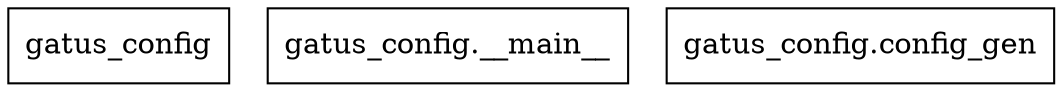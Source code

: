 digraph "packages" {
rankdir=BT
charset="utf-8"
"gatus_config" [color="black", label=<gatus_config>, shape="box", style="solid"];
"gatus_config.__main__" [color="black", label=<gatus_config.__main__>, shape="box", style="solid"];
"gatus_config.config_gen" [color="black", label=<gatus_config.config_gen>, shape="box", style="solid"];
}
